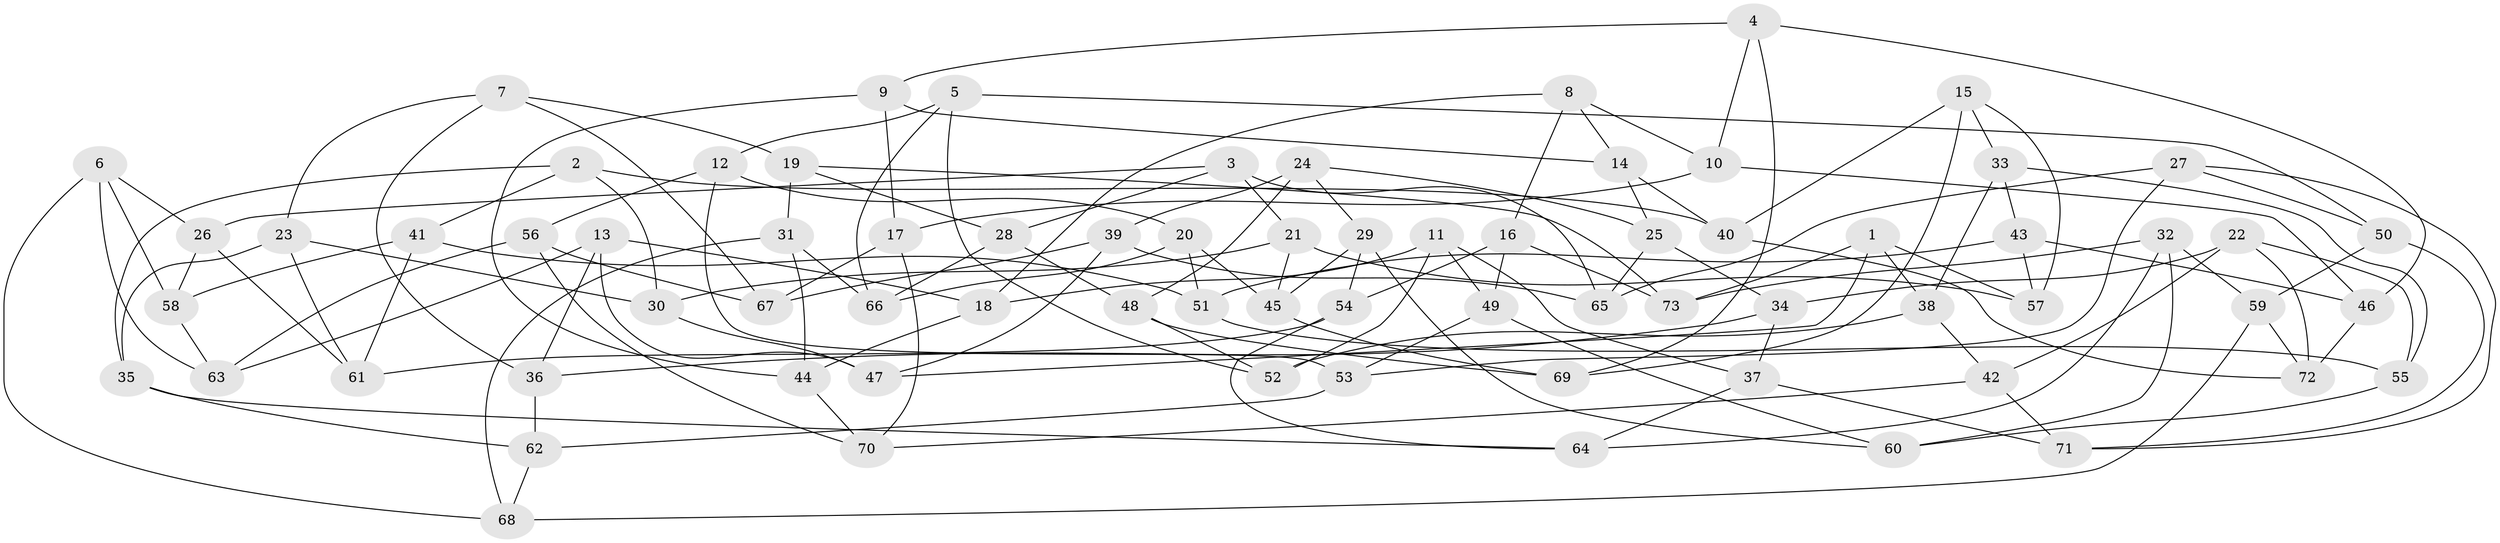 // coarse degree distribution, {6: 0.5238095238095238, 5: 0.19047619047619047, 4: 0.2857142857142857}
// Generated by graph-tools (version 1.1) at 2025/24/03/03/25 07:24:27]
// undirected, 73 vertices, 146 edges
graph export_dot {
graph [start="1"]
  node [color=gray90,style=filled];
  1;
  2;
  3;
  4;
  5;
  6;
  7;
  8;
  9;
  10;
  11;
  12;
  13;
  14;
  15;
  16;
  17;
  18;
  19;
  20;
  21;
  22;
  23;
  24;
  25;
  26;
  27;
  28;
  29;
  30;
  31;
  32;
  33;
  34;
  35;
  36;
  37;
  38;
  39;
  40;
  41;
  42;
  43;
  44;
  45;
  46;
  47;
  48;
  49;
  50;
  51;
  52;
  53;
  54;
  55;
  56;
  57;
  58;
  59;
  60;
  61;
  62;
  63;
  64;
  65;
  66;
  67;
  68;
  69;
  70;
  71;
  72;
  73;
  1 -- 47;
  1 -- 38;
  1 -- 57;
  1 -- 73;
  2 -- 35;
  2 -- 30;
  2 -- 41;
  2 -- 40;
  3 -- 28;
  3 -- 21;
  3 -- 65;
  3 -- 26;
  4 -- 46;
  4 -- 69;
  4 -- 9;
  4 -- 10;
  5 -- 52;
  5 -- 50;
  5 -- 66;
  5 -- 12;
  6 -- 58;
  6 -- 63;
  6 -- 26;
  6 -- 68;
  7 -- 23;
  7 -- 19;
  7 -- 67;
  7 -- 36;
  8 -- 18;
  8 -- 16;
  8 -- 10;
  8 -- 14;
  9 -- 14;
  9 -- 44;
  9 -- 17;
  10 -- 46;
  10 -- 17;
  11 -- 49;
  11 -- 18;
  11 -- 52;
  11 -- 37;
  12 -- 53;
  12 -- 56;
  12 -- 20;
  13 -- 47;
  13 -- 18;
  13 -- 63;
  13 -- 36;
  14 -- 25;
  14 -- 40;
  15 -- 69;
  15 -- 33;
  15 -- 57;
  15 -- 40;
  16 -- 73;
  16 -- 54;
  16 -- 49;
  17 -- 67;
  17 -- 70;
  18 -- 44;
  19 -- 73;
  19 -- 31;
  19 -- 28;
  20 -- 51;
  20 -- 45;
  20 -- 66;
  21 -- 57;
  21 -- 30;
  21 -- 45;
  22 -- 72;
  22 -- 42;
  22 -- 34;
  22 -- 55;
  23 -- 30;
  23 -- 61;
  23 -- 35;
  24 -- 39;
  24 -- 25;
  24 -- 48;
  24 -- 29;
  25 -- 65;
  25 -- 34;
  26 -- 61;
  26 -- 58;
  27 -- 50;
  27 -- 65;
  27 -- 53;
  27 -- 71;
  28 -- 48;
  28 -- 66;
  29 -- 54;
  29 -- 45;
  29 -- 60;
  30 -- 47;
  31 -- 44;
  31 -- 68;
  31 -- 66;
  32 -- 73;
  32 -- 59;
  32 -- 64;
  32 -- 60;
  33 -- 43;
  33 -- 55;
  33 -- 38;
  34 -- 36;
  34 -- 37;
  35 -- 62;
  35 -- 64;
  36 -- 62;
  37 -- 71;
  37 -- 64;
  38 -- 42;
  38 -- 52;
  39 -- 67;
  39 -- 65;
  39 -- 47;
  40 -- 72;
  41 -- 61;
  41 -- 51;
  41 -- 58;
  42 -- 70;
  42 -- 71;
  43 -- 57;
  43 -- 51;
  43 -- 46;
  44 -- 70;
  45 -- 69;
  46 -- 72;
  48 -- 69;
  48 -- 52;
  49 -- 60;
  49 -- 53;
  50 -- 59;
  50 -- 71;
  51 -- 55;
  53 -- 62;
  54 -- 64;
  54 -- 61;
  55 -- 60;
  56 -- 70;
  56 -- 67;
  56 -- 63;
  58 -- 63;
  59 -- 72;
  59 -- 68;
  62 -- 68;
}
